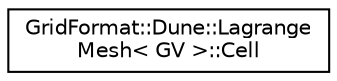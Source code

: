 digraph "Graphical Class Hierarchy"
{
 // LATEX_PDF_SIZE
  edge [fontname="Helvetica",fontsize="10",labelfontname="Helvetica",labelfontsize="10"];
  node [fontname="Helvetica",fontsize="10",shape=record];
  rankdir="LR";
  Node0 [label="GridFormat::Dune::Lagrange\lMesh\< GV \>::Cell",height=0.2,width=0.4,color="black", fillcolor="white", style="filled",URL="$structGridFormat_1_1Dune_1_1LagrangeMesh_1_1Cell.html",tooltip=" "];
}
